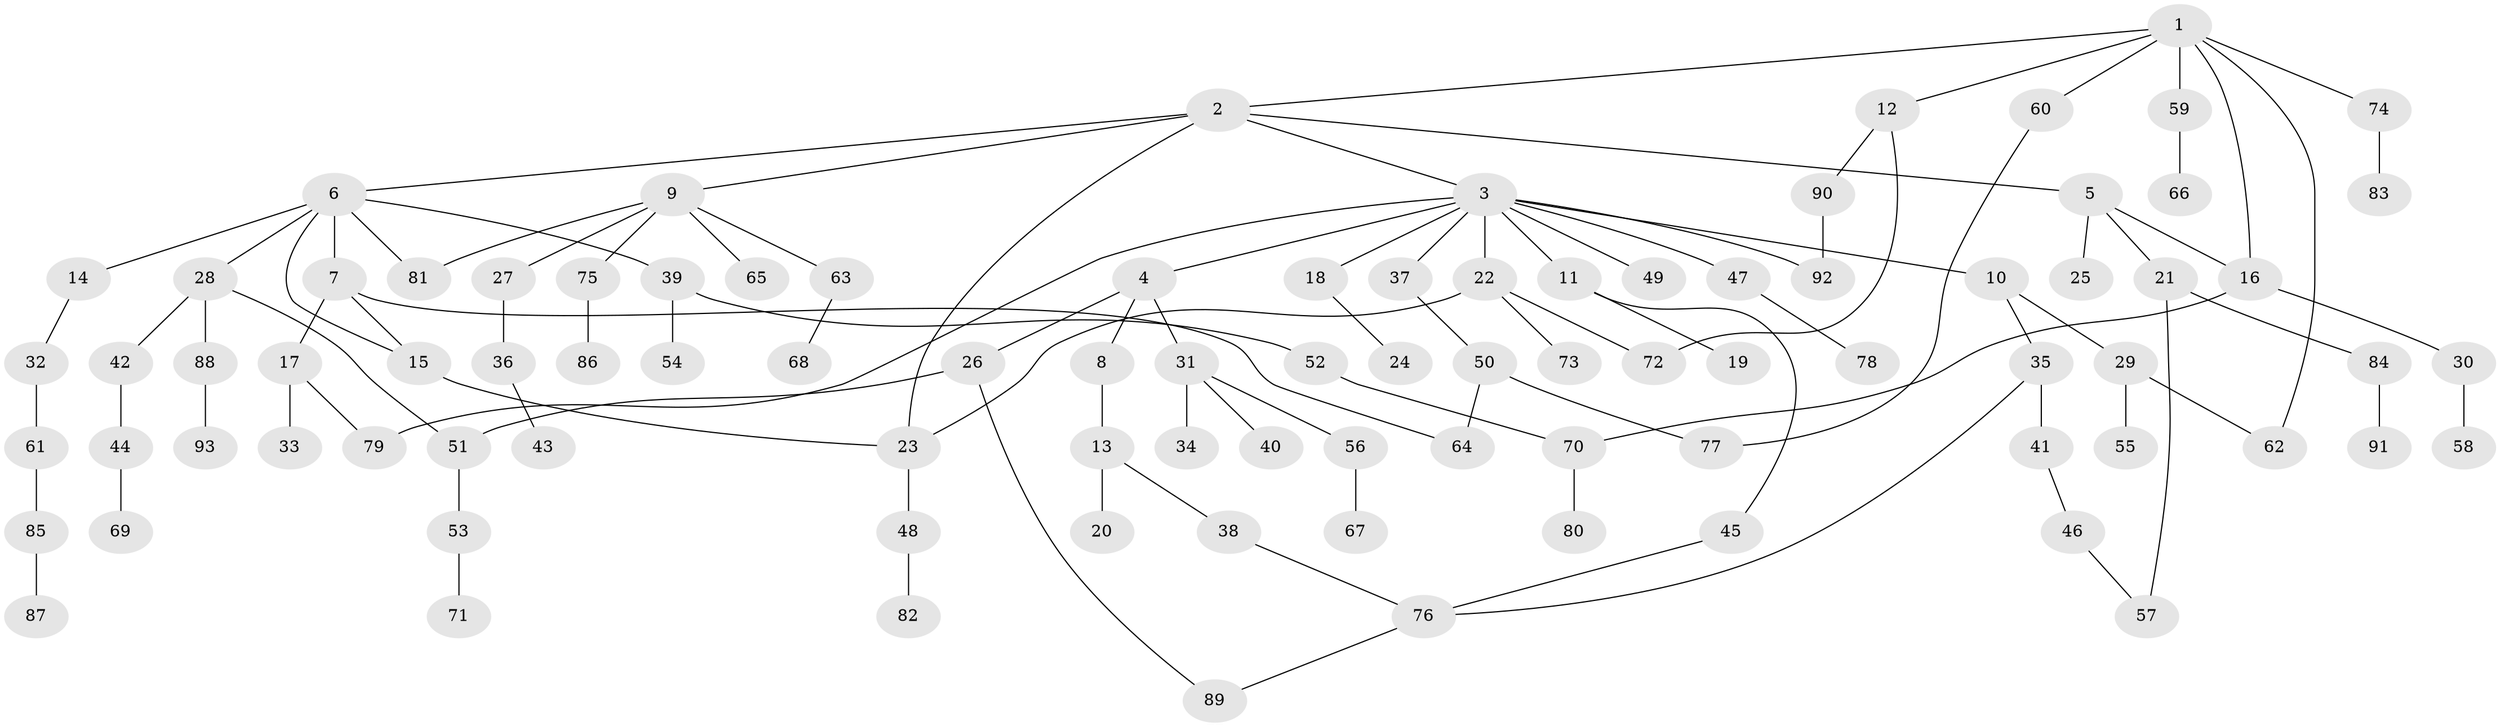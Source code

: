 // coarse degree distribution, {4: 0.10526315789473684, 3: 0.13157894736842105, 9: 0.05263157894736842, 2: 0.2631578947368421, 1: 0.34210526315789475, 5: 0.07894736842105263, 7: 0.02631578947368421}
// Generated by graph-tools (version 1.1) at 2025/36/03/04/25 23:36:04]
// undirected, 93 vertices, 109 edges
graph export_dot {
  node [color=gray90,style=filled];
  1;
  2;
  3;
  4;
  5;
  6;
  7;
  8;
  9;
  10;
  11;
  12;
  13;
  14;
  15;
  16;
  17;
  18;
  19;
  20;
  21;
  22;
  23;
  24;
  25;
  26;
  27;
  28;
  29;
  30;
  31;
  32;
  33;
  34;
  35;
  36;
  37;
  38;
  39;
  40;
  41;
  42;
  43;
  44;
  45;
  46;
  47;
  48;
  49;
  50;
  51;
  52;
  53;
  54;
  55;
  56;
  57;
  58;
  59;
  60;
  61;
  62;
  63;
  64;
  65;
  66;
  67;
  68;
  69;
  70;
  71;
  72;
  73;
  74;
  75;
  76;
  77;
  78;
  79;
  80;
  81;
  82;
  83;
  84;
  85;
  86;
  87;
  88;
  89;
  90;
  91;
  92;
  93;
  1 -- 2;
  1 -- 12;
  1 -- 16;
  1 -- 59;
  1 -- 60;
  1 -- 74;
  1 -- 62;
  2 -- 3;
  2 -- 5;
  2 -- 6;
  2 -- 9;
  2 -- 23;
  3 -- 4;
  3 -- 10;
  3 -- 11;
  3 -- 18;
  3 -- 22;
  3 -- 37;
  3 -- 47;
  3 -- 49;
  3 -- 79;
  3 -- 92;
  4 -- 8;
  4 -- 26;
  4 -- 31;
  5 -- 21;
  5 -- 25;
  5 -- 16;
  6 -- 7;
  6 -- 14;
  6 -- 28;
  6 -- 39;
  6 -- 81;
  6 -- 15;
  7 -- 15;
  7 -- 17;
  7 -- 64;
  8 -- 13;
  9 -- 27;
  9 -- 63;
  9 -- 65;
  9 -- 75;
  9 -- 81;
  10 -- 29;
  10 -- 35;
  11 -- 19;
  11 -- 45;
  12 -- 90;
  12 -- 72;
  13 -- 20;
  13 -- 38;
  14 -- 32;
  15 -- 23;
  16 -- 30;
  16 -- 70;
  17 -- 33;
  17 -- 79;
  18 -- 24;
  21 -- 57;
  21 -- 84;
  22 -- 23;
  22 -- 72;
  22 -- 73;
  23 -- 48;
  26 -- 51;
  26 -- 89;
  27 -- 36;
  28 -- 42;
  28 -- 88;
  28 -- 51;
  29 -- 55;
  29 -- 62;
  30 -- 58;
  31 -- 34;
  31 -- 40;
  31 -- 56;
  32 -- 61;
  35 -- 41;
  35 -- 76;
  36 -- 43;
  37 -- 50;
  38 -- 76;
  39 -- 52;
  39 -- 54;
  41 -- 46;
  42 -- 44;
  44 -- 69;
  45 -- 76;
  46 -- 57;
  47 -- 78;
  48 -- 82;
  50 -- 64;
  50 -- 77;
  51 -- 53;
  52 -- 70;
  53 -- 71;
  56 -- 67;
  59 -- 66;
  60 -- 77;
  61 -- 85;
  63 -- 68;
  70 -- 80;
  74 -- 83;
  75 -- 86;
  76 -- 89;
  84 -- 91;
  85 -- 87;
  88 -- 93;
  90 -- 92;
}

